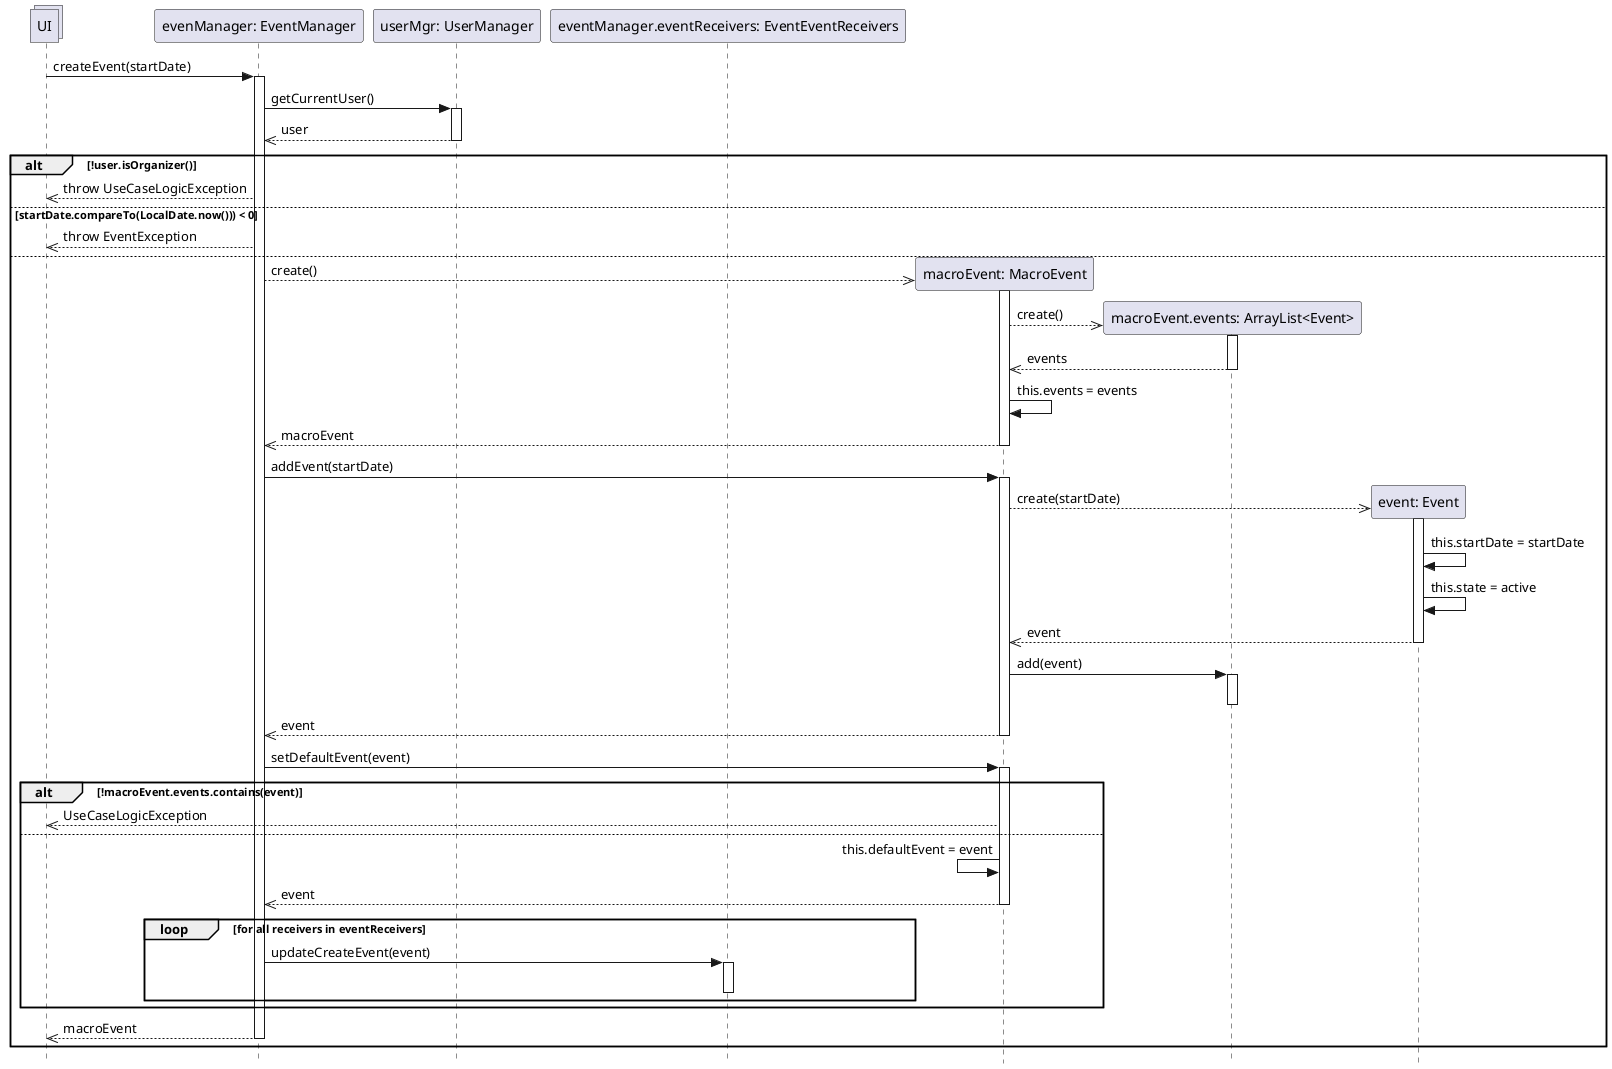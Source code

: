 @startuml
skinparam Style strictuml

collections UI
participant "evenManager: EventManager" as em
participant "userMgr: UserManager" as um
participant "eventManager.eventReceivers: EventEventReceivers" as eer

UI -> em: createEvent(startDate)
activate em
em -> um: getCurrentUser()
activate um
em <<-- um: user
deactivate um

alt !user.isOrganizer()
    UI <<-- em: throw UseCaseLogicException
else startDate.compareTo(LocalDate.now())) < 0
    UI <<-- em: throw EventException
else
    participant "macroEvent: MacroEvent" as maev
    em -->> maev **: create()
    activate maev
    participant "macroEvent.events: ArrayList<Event>" as events
    maev-->> events**:create()
    activate events
    maev <<-- events: events
    deactivate events
    maev -> maev: this.events = events
    em <<-- maev: macroEvent
    deactivate maev

    em -> maev: addEvent(startDate)
    activate maev
    participant "event: Event" as ev
    maev -->> ev **: create(startDate)
    activate ev
    ev->ev: this.startDate = startDate
    ev -> ev: this.state = active
    maev <<-- ev: event
    deactivate ev
    maev -> events: add(event)
    activate events
    deactivate events
    em <<-- maev: event
    deactivate maev


    em -> maev : setDefaultEvent(event)
    activate maev
    alt !macroEvent.events.contains(event)
        UI <<-- maev: UseCaseLogicException
    else
        maev <- maev: this.defaultEvent = event
        em <<-- maev: event
        deactivate maev
        loop for all receivers in eventReceivers
            em -> eer: updateCreateEvent(event)
            activate eer
            deactivate eer
        end
    end
    UI <<-- em: macroEvent
    deactivate em
end

@enduml